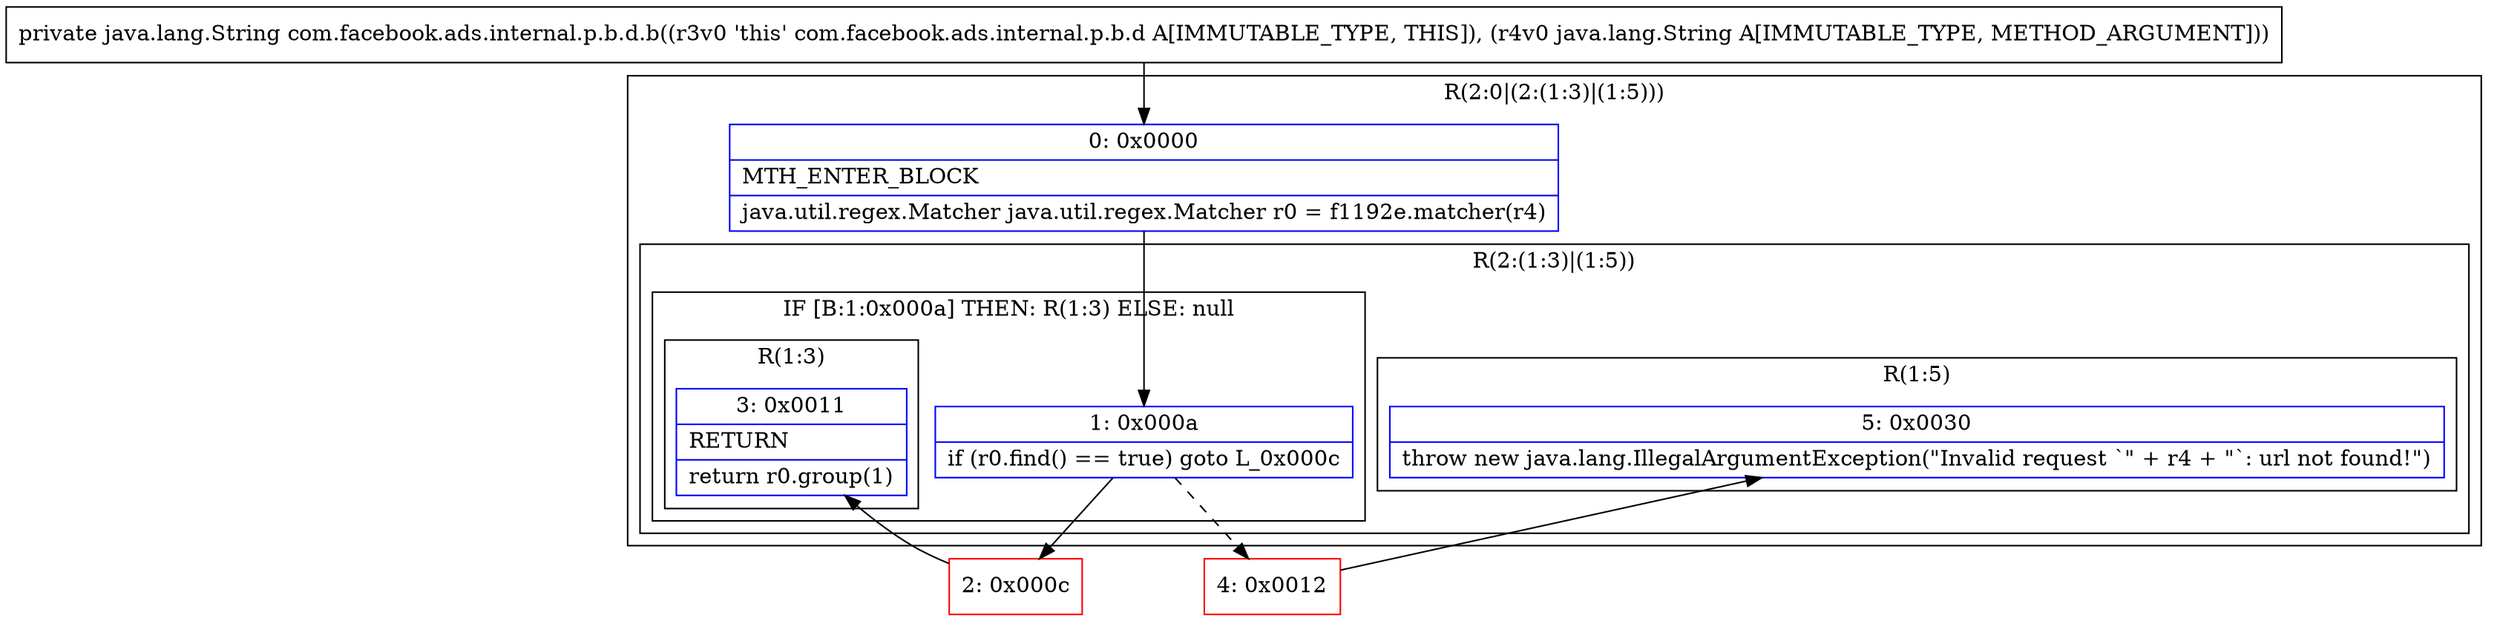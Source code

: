 digraph "CFG forcom.facebook.ads.internal.p.b.d.b(Ljava\/lang\/String;)Ljava\/lang\/String;" {
subgraph cluster_Region_444068333 {
label = "R(2:0|(2:(1:3)|(1:5)))";
node [shape=record,color=blue];
Node_0 [shape=record,label="{0\:\ 0x0000|MTH_ENTER_BLOCK\l|java.util.regex.Matcher java.util.regex.Matcher r0 = f1192e.matcher(r4)\l}"];
subgraph cluster_Region_2024866520 {
label = "R(2:(1:3)|(1:5))";
node [shape=record,color=blue];
subgraph cluster_IfRegion_1059972871 {
label = "IF [B:1:0x000a] THEN: R(1:3) ELSE: null";
node [shape=record,color=blue];
Node_1 [shape=record,label="{1\:\ 0x000a|if (r0.find() == true) goto L_0x000c\l}"];
subgraph cluster_Region_446396947 {
label = "R(1:3)";
node [shape=record,color=blue];
Node_3 [shape=record,label="{3\:\ 0x0011|RETURN\l|return r0.group(1)\l}"];
}
}
subgraph cluster_Region_919325099 {
label = "R(1:5)";
node [shape=record,color=blue];
Node_5 [shape=record,label="{5\:\ 0x0030|throw new java.lang.IllegalArgumentException(\"Invalid request `\" + r4 + \"`: url not found!\")\l}"];
}
}
}
Node_2 [shape=record,color=red,label="{2\:\ 0x000c}"];
Node_4 [shape=record,color=red,label="{4\:\ 0x0012}"];
MethodNode[shape=record,label="{private java.lang.String com.facebook.ads.internal.p.b.d.b((r3v0 'this' com.facebook.ads.internal.p.b.d A[IMMUTABLE_TYPE, THIS]), (r4v0 java.lang.String A[IMMUTABLE_TYPE, METHOD_ARGUMENT])) }"];
MethodNode -> Node_0;
Node_0 -> Node_1;
Node_1 -> Node_2;
Node_1 -> Node_4[style=dashed];
Node_2 -> Node_3;
Node_4 -> Node_5;
}

